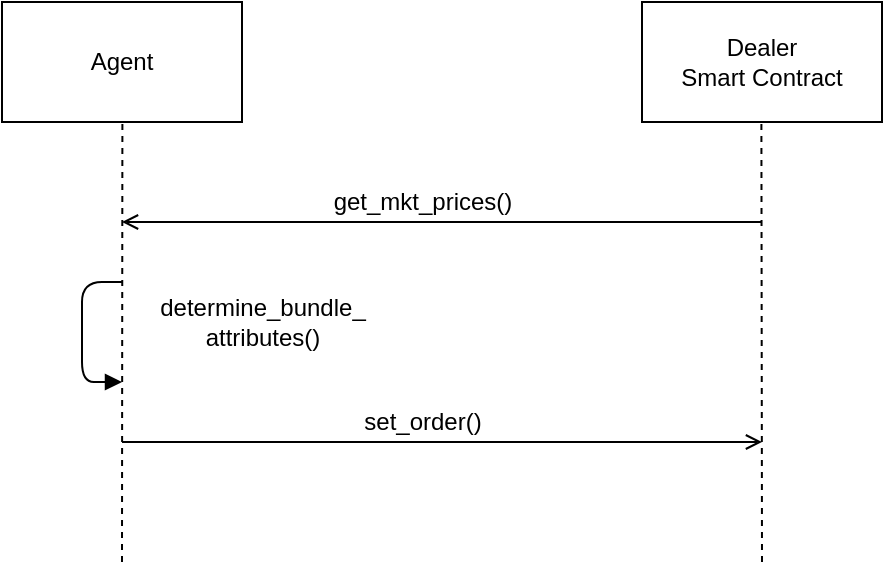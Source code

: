 <mxfile version="11.0.7" type="device"><diagram id="NS4X5qSdqrnrRl8yT7Ns" name="Page-1"><mxGraphModel dx="982" dy="530" grid="1" gridSize="10" guides="1" tooltips="1" connect="1" arrows="1" fold="1" page="1" pageScale="1" pageWidth="850" pageHeight="1100" math="0" shadow="0"><root><mxCell id="0"/><mxCell id="1" parent="0"/><mxCell id="8URSiPXNw6gKNo3ngQDu-1" value="Agent" style="rounded=0;whiteSpace=wrap;html=1;" parent="1" vertex="1"><mxGeometry x="120" y="80" width="120" height="60" as="geometry"/></mxCell><mxCell id="8URSiPXNw6gKNo3ngQDu-2" value="Dealer&lt;br&gt;Smart Contract" style="rounded=0;whiteSpace=wrap;html=1;" parent="1" vertex="1"><mxGeometry x="440" y="80" width="120" height="60" as="geometry"/></mxCell><mxCell id="8URSiPXNw6gKNo3ngQDu-4" value="" style="endArrow=none;dashed=1;html=1;entryX=0.46;entryY=1.031;entryDx=0;entryDy=0;entryPerimeter=0;" parent="1" edge="1"><mxGeometry width="50" height="50" relative="1" as="geometry"><mxPoint x="500" y="360" as="sourcePoint"/><mxPoint x="499.7" y="139.86" as="targetPoint"/></mxGeometry></mxCell><mxCell id="8URSiPXNw6gKNo3ngQDu-7" value="" style="endArrow=open;html=1;endFill=0;" parent="1" edge="1"><mxGeometry width="50" height="50" relative="1" as="geometry"><mxPoint x="500" y="190" as="sourcePoint"/><mxPoint x="180" y="190" as="targetPoint"/></mxGeometry></mxCell><mxCell id="8URSiPXNw6gKNo3ngQDu-15" value="get_mkt_prices()" style="text;html=1;resizable=0;points=[];align=center;verticalAlign=middle;labelBackgroundColor=#ffffff;" parent="8URSiPXNw6gKNo3ngQDu-7" vertex="1" connectable="0"><mxGeometry x="-0.126" relative="1" as="geometry"><mxPoint x="-30" y="-10" as="offset"/></mxGeometry></mxCell><mxCell id="8URSiPXNw6gKNo3ngQDu-8" value="" style="endArrow=none;dashed=1;html=1;entryX=0.46;entryY=1.031;entryDx=0;entryDy=0;entryPerimeter=0;" parent="1" edge="1"><mxGeometry width="50" height="50" relative="1" as="geometry"><mxPoint x="180" y="360" as="sourcePoint"/><mxPoint x="180.2" y="139.86" as="targetPoint"/></mxGeometry></mxCell><mxCell id="8URSiPXNw6gKNo3ngQDu-9" value="" style="endArrow=none;html=1;endFill=0;startArrow=open;startFill=0;" parent="1" edge="1"><mxGeometry width="50" height="50" relative="1" as="geometry"><mxPoint x="500" y="300" as="sourcePoint"/><mxPoint x="180" y="300" as="targetPoint"/></mxGeometry></mxCell><mxCell id="8URSiPXNw6gKNo3ngQDu-17" value="set_order()" style="text;html=1;resizable=0;points=[];align=center;verticalAlign=middle;labelBackgroundColor=#ffffff;" parent="8URSiPXNw6gKNo3ngQDu-9" vertex="1" connectable="0"><mxGeometry x="0.385" y="-1" relative="1" as="geometry"><mxPoint x="51.5" y="-9" as="offset"/></mxGeometry></mxCell><mxCell id="8URSiPXNw6gKNo3ngQDu-11" value="" style="endArrow=none;html=1;endFill=0;startArrow=block;startFill=1;edgeStyle=orthogonalEdgeStyle;" parent="1" edge="1"><mxGeometry width="50" height="50" relative="1" as="geometry"><mxPoint x="180" y="270" as="sourcePoint"/><mxPoint x="180" y="220" as="targetPoint"/><Array as="points"><mxPoint x="160" y="220"/></Array></mxGeometry></mxCell><mxCell id="8URSiPXNw6gKNo3ngQDu-16" value="determine_bundle_&lt;br&gt;attributes()" style="text;html=1;resizable=0;points=[];align=center;verticalAlign=middle;labelBackgroundColor=#ffffff;" parent="8URSiPXNw6gKNo3ngQDu-11" vertex="1" connectable="0"><mxGeometry x="-0.015" y="1" relative="1" as="geometry"><mxPoint x="91" y="-5.5" as="offset"/></mxGeometry></mxCell></root></mxGraphModel></diagram></mxfile>
